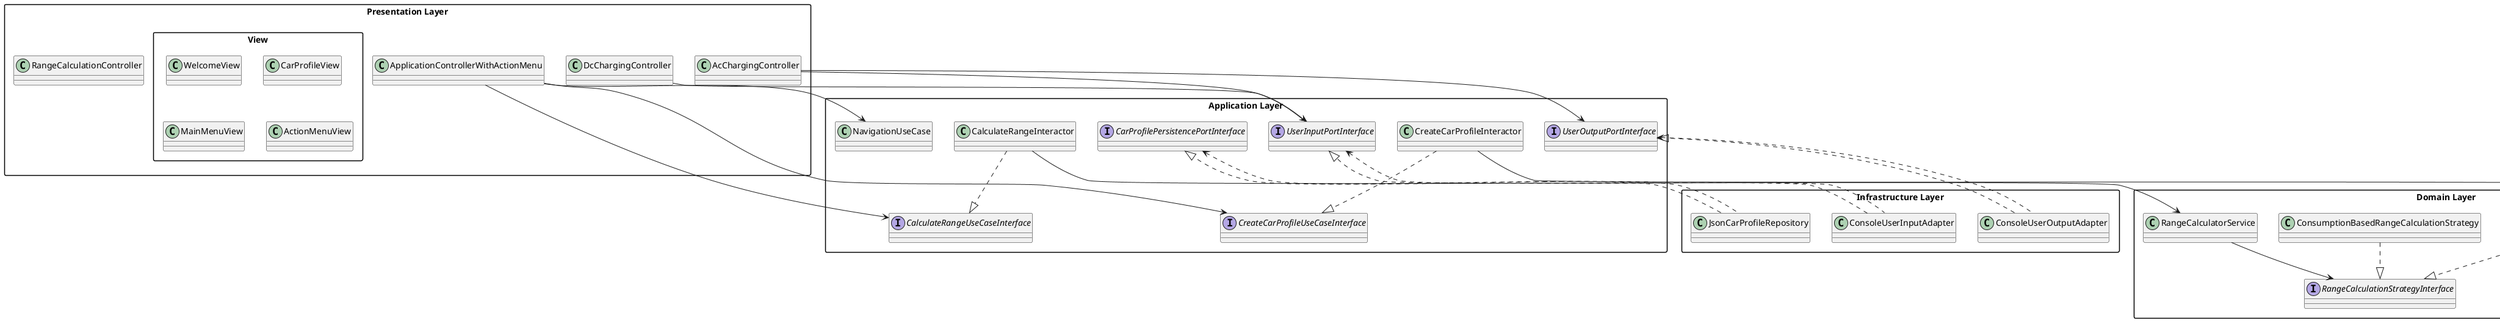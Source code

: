 @startuml Clean Architecture
skinparam packageStyle rectangle

package "Presentation Layer" {
  class ApplicationControllerWithActionMenu
  class AcChargingController
  class DcChargingController
  class RangeCalculationController
  
  package "View" {
    class WelcomeView
    class CarProfileView
    class MainMenuView
    class ActionMenuView
  }
}

package "Application Layer" {
  interface CalculateRangeUseCaseInterface
  interface CreateCarProfileUseCaseInterface
  interface CarProfilePersistencePortInterface
  interface UserInputPortInterface
  interface UserOutputPortInterface
  
  class CalculateRangeInteractor
  class CreateCarProfileInteractor
  class NavigationUseCase
}

package "Domain Layer" {
  class CarProfile
  class BatteryProfile
  class ConsumptionProfile
  class RangeCalculatorService
  interface RangeCalculationStrategyInterface
  class WltpBasedRangeCalculationStrategy
  class ConsumptionBasedRangeCalculationStrategy
}

package "Infrastructure Layer" {
  class JsonCarProfileRepository
  class ConsoleUserInputAdapter
  class ConsoleUserOutputAdapter
}

' Dependency flow from Presentation to Application
ApplicationControllerWithActionMenu --> CalculateRangeUseCaseInterface
ApplicationControllerWithActionMenu --> CreateCarProfileUseCaseInterface
ApplicationControllerWithActionMenu --> NavigationUseCase
AcChargingController --> UserInputPortInterface
AcChargingController --> UserOutputPortInterface
DcChargingController --> UserInputPortInterface

' Dependency flow from Application to Domain
CalculateRangeInteractor ..|> CalculateRangeUseCaseInterface
CalculateRangeInteractor --> RangeCalculatorService
CreateCarProfileInteractor ..|> CreateCarProfileUseCaseInterface
CreateCarProfileInteractor --> CarProfile

' Domain Relationships
RangeCalculatorService --> RangeCalculationStrategyInterface
WltpBasedRangeCalculationStrategy ..|> RangeCalculationStrategyInterface
ConsumptionBasedRangeCalculationStrategy ..|> RangeCalculationStrategyInterface
CarProfile --> BatteryProfile
CarProfile --> ConsumptionProfile

' Infrastructure implementations adapting to the Application ports
JsonCarProfileRepository ..|> CarProfilePersistencePortInterface
ConsoleUserInputAdapter ..|> UserInputPortInterface
ConsoleUserOutputAdapter ..|> UserOutputPortInterface

' Dependency Inversion - Infrastructure depends on Application interfaces
CarProfilePersistencePortInterface <.. JsonCarProfileRepository
UserInputPortInterface <.. ConsoleUserInputAdapter
UserOutputPortInterface <.. ConsoleUserOutputAdapter

@enduml 